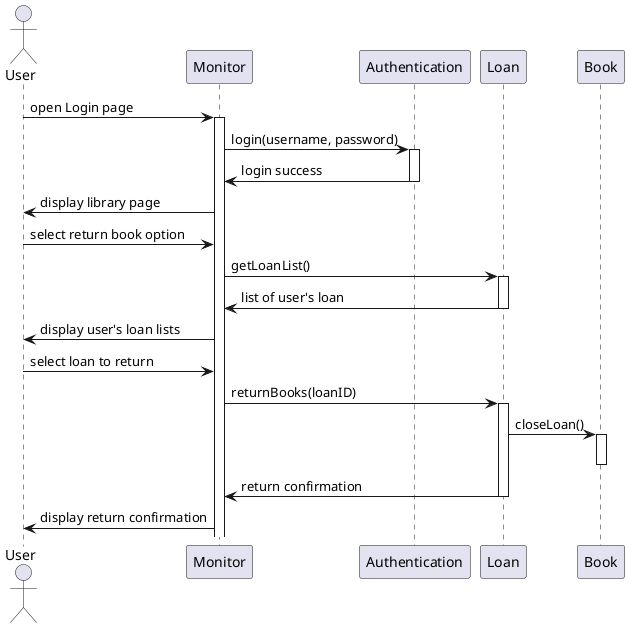 @startuml
actor User
participant Monitor
participant Authentication
participant Loan
participant Book

User -> Monitor: open Login page
activate Monitor
Monitor -> Authentication: login(username, password)
activate Authentication
Authentication -> Monitor: login success
deactivate Authentication
Monitor -> User: display library page

User -> Monitor: select return book option
Monitor -> Loan: getLoanList()
activate Loan
Loan -> Monitor: list of user's loan
deactivate Loan
Monitor -> User: display user's loan lists

User -> Monitor: select loan to return
Monitor -> Loan: returnBooks(loanID)
activate Loan
Loan -> Book: closeLoan()
activate Book
deactivate Book
Loan -> Monitor: return confirmation
deactivate Loan
Monitor -> User: display return confirmation
@enduml
